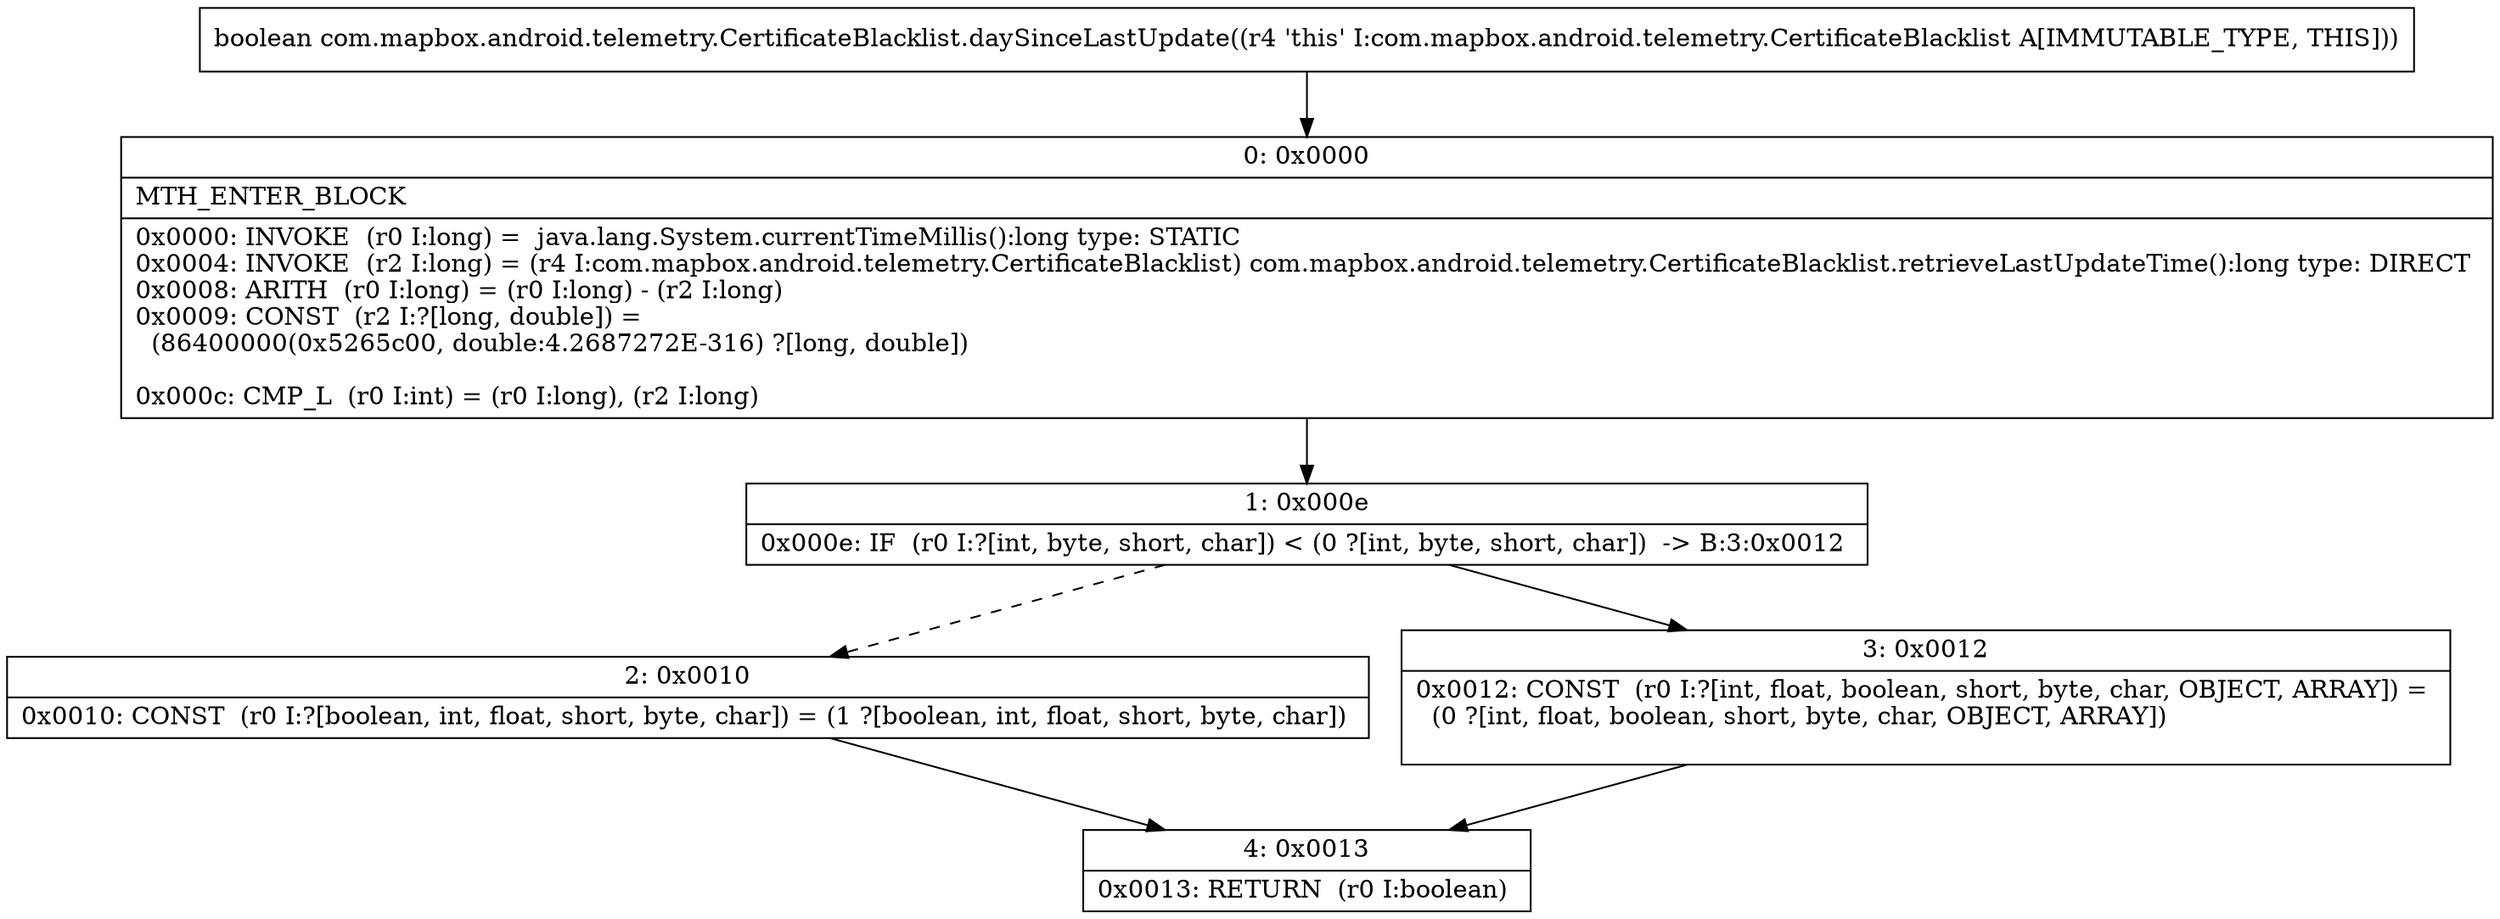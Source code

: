 digraph "CFG forcom.mapbox.android.telemetry.CertificateBlacklist.daySinceLastUpdate()Z" {
Node_0 [shape=record,label="{0\:\ 0x0000|MTH_ENTER_BLOCK\l|0x0000: INVOKE  (r0 I:long) =  java.lang.System.currentTimeMillis():long type: STATIC \l0x0004: INVOKE  (r2 I:long) = (r4 I:com.mapbox.android.telemetry.CertificateBlacklist) com.mapbox.android.telemetry.CertificateBlacklist.retrieveLastUpdateTime():long type: DIRECT \l0x0008: ARITH  (r0 I:long) = (r0 I:long) \- (r2 I:long) \l0x0009: CONST  (r2 I:?[long, double]) = \l  (86400000(0x5265c00, double:4.2687272E\-316) ?[long, double])\l \l0x000c: CMP_L  (r0 I:int) = (r0 I:long), (r2 I:long) \l}"];
Node_1 [shape=record,label="{1\:\ 0x000e|0x000e: IF  (r0 I:?[int, byte, short, char]) \< (0 ?[int, byte, short, char])  \-\> B:3:0x0012 \l}"];
Node_2 [shape=record,label="{2\:\ 0x0010|0x0010: CONST  (r0 I:?[boolean, int, float, short, byte, char]) = (1 ?[boolean, int, float, short, byte, char]) \l}"];
Node_3 [shape=record,label="{3\:\ 0x0012|0x0012: CONST  (r0 I:?[int, float, boolean, short, byte, char, OBJECT, ARRAY]) = \l  (0 ?[int, float, boolean, short, byte, char, OBJECT, ARRAY])\l \l}"];
Node_4 [shape=record,label="{4\:\ 0x0013|0x0013: RETURN  (r0 I:boolean) \l}"];
MethodNode[shape=record,label="{boolean com.mapbox.android.telemetry.CertificateBlacklist.daySinceLastUpdate((r4 'this' I:com.mapbox.android.telemetry.CertificateBlacklist A[IMMUTABLE_TYPE, THIS])) }"];
MethodNode -> Node_0;
Node_0 -> Node_1;
Node_1 -> Node_2[style=dashed];
Node_1 -> Node_3;
Node_2 -> Node_4;
Node_3 -> Node_4;
}


